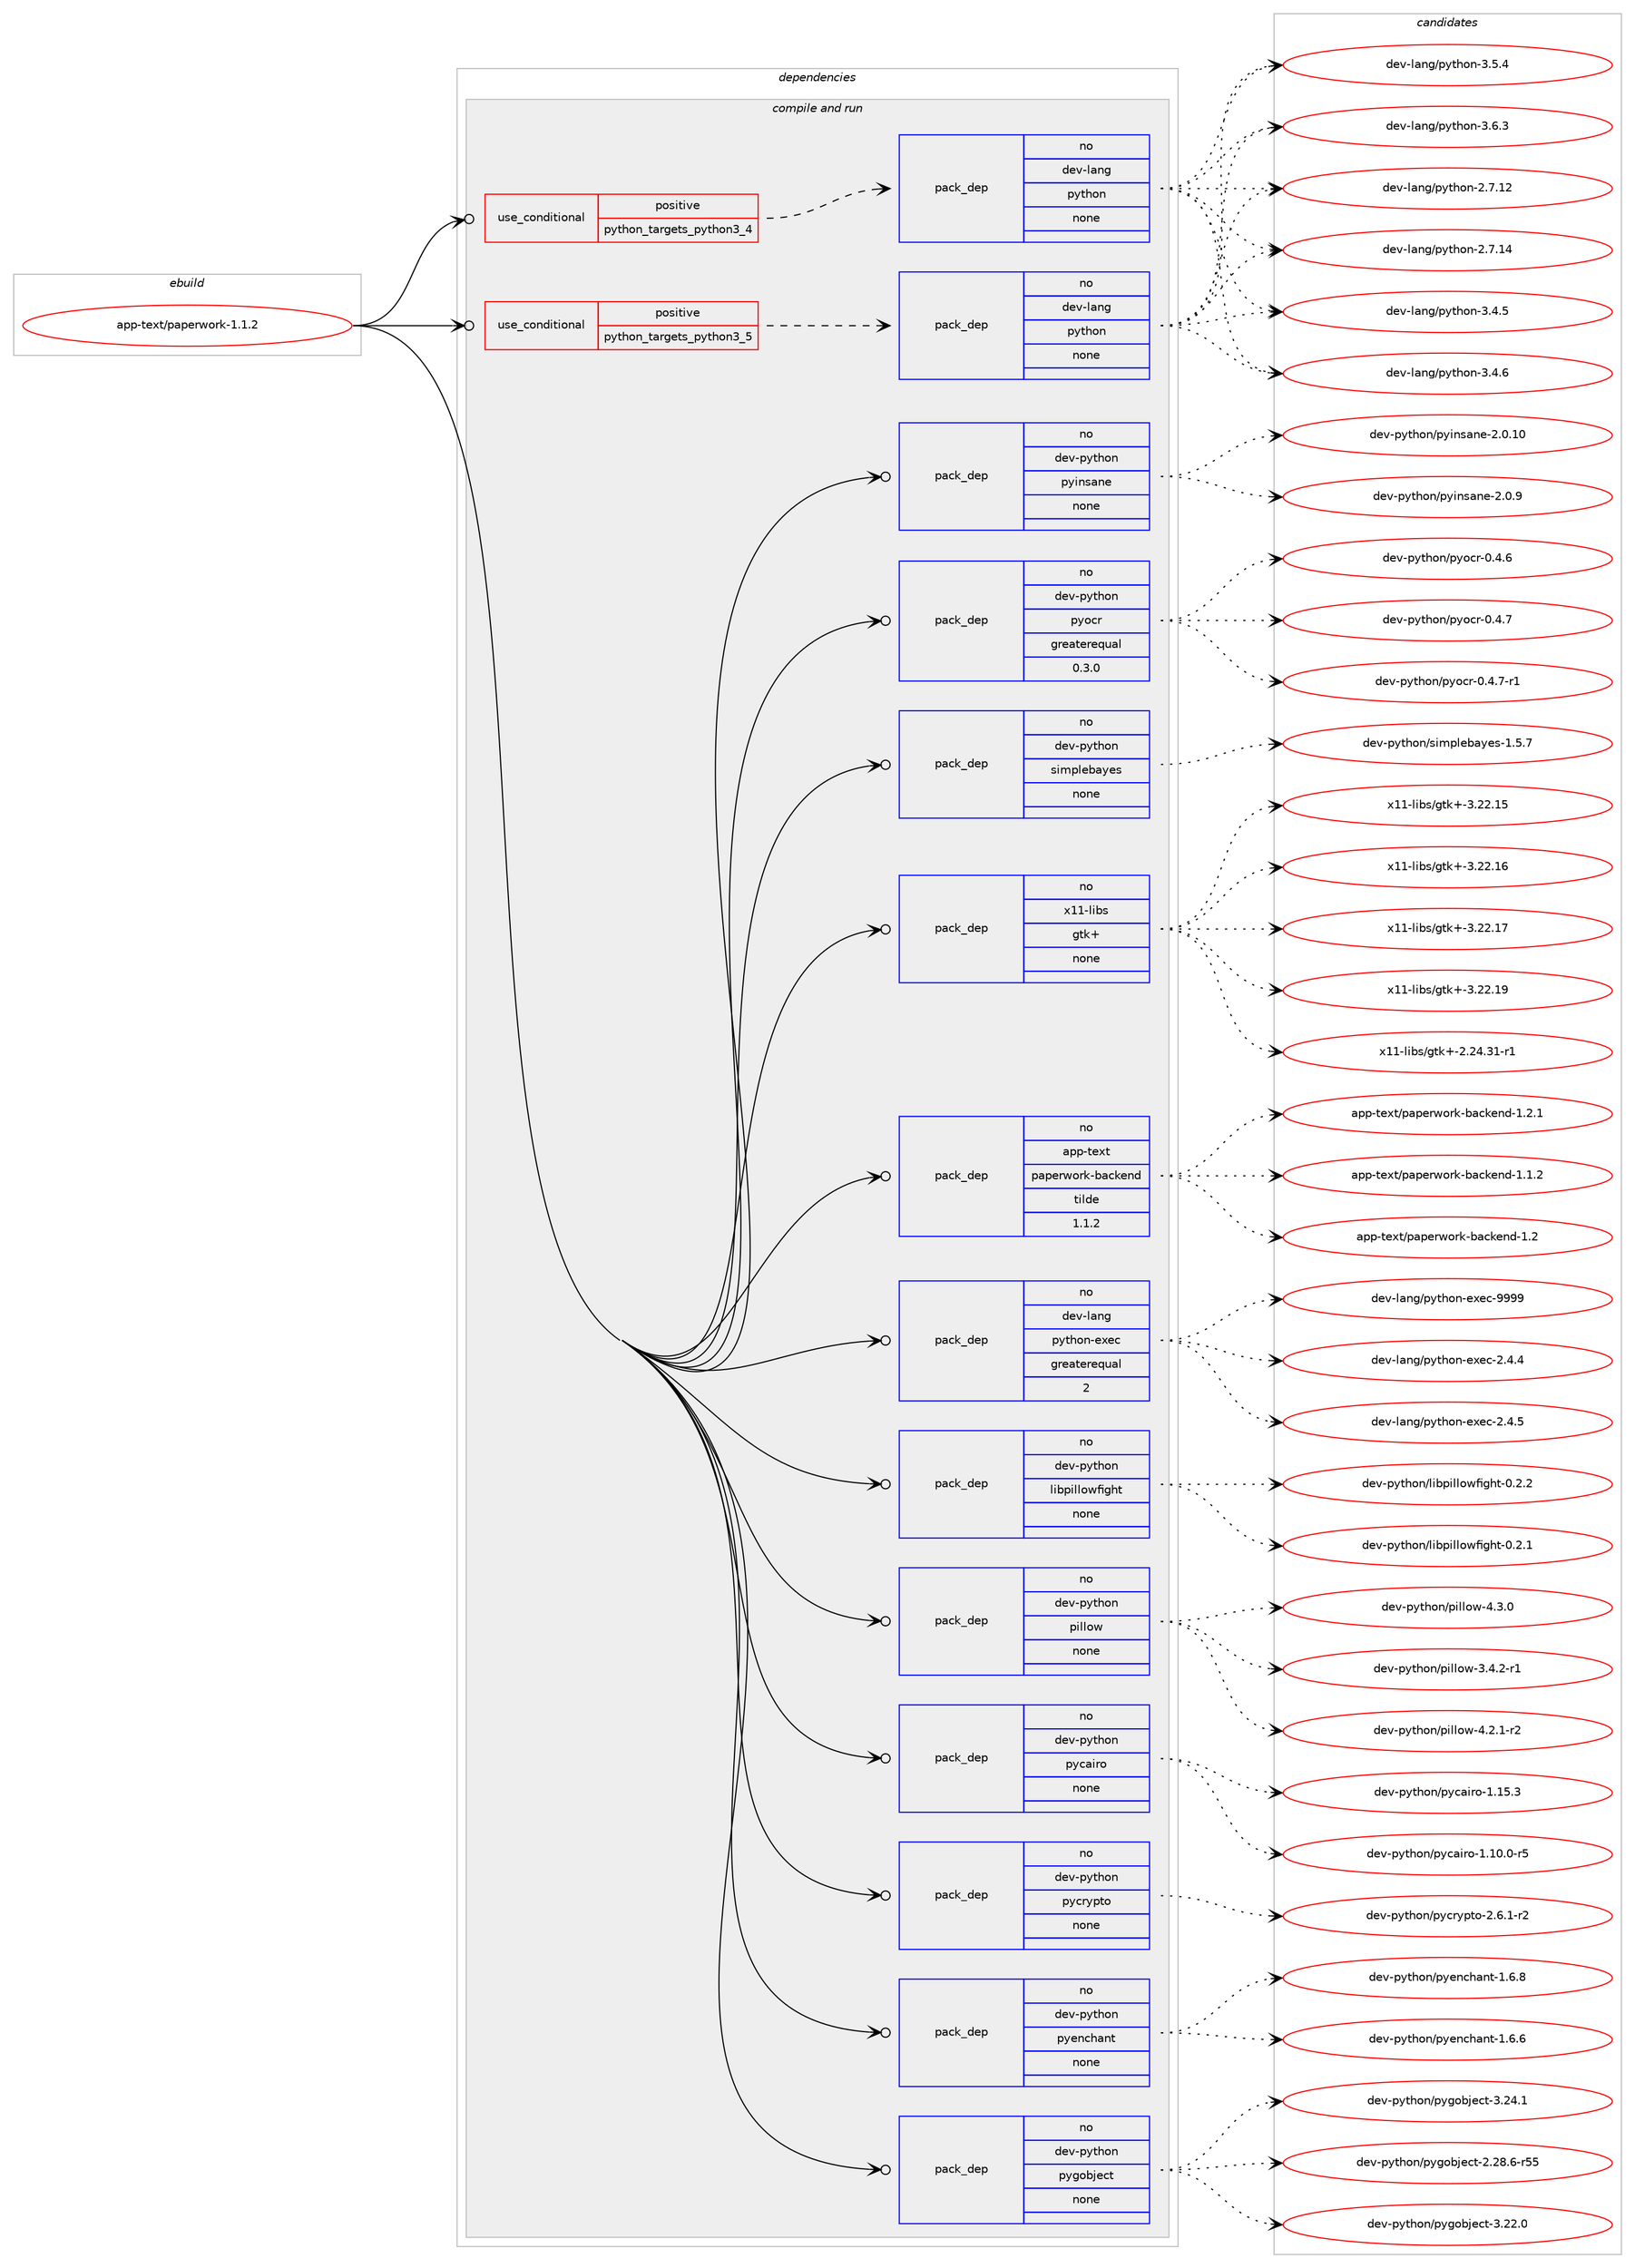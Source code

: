 digraph prolog {

# *************
# Graph options
# *************

newrank=true;
concentrate=true;
compound=true;
graph [rankdir=LR,fontname=Helvetica,fontsize=10,ranksep=1.5];#, ranksep=2.5, nodesep=0.2];
edge  [arrowhead=vee];
node  [fontname=Helvetica,fontsize=10];

# **********
# The ebuild
# **********

subgraph cluster_leftcol {
color=gray;
rank=same;
label=<<i>ebuild</i>>;
id [label="app-text/paperwork-1.1.2", color=red, width=4, href="../app-text/paperwork-1.1.2.svg"];
}

# ****************
# The dependencies
# ****************

subgraph cluster_midcol {
color=gray;
label=<<i>dependencies</i>>;
subgraph cluster_compile {
fillcolor="#eeeeee";
style=filled;
label=<<i>compile</i>>;
}
subgraph cluster_compileandrun {
fillcolor="#eeeeee";
style=filled;
label=<<i>compile and run</i>>;
subgraph cond14908 {
dependency59218 [label=<<TABLE BORDER="0" CELLBORDER="1" CELLSPACING="0" CELLPADDING="4"><TR><TD ROWSPAN="3" CELLPADDING="10">use_conditional</TD></TR><TR><TD>positive</TD></TR><TR><TD>python_targets_python3_4</TD></TR></TABLE>>, shape=none, color=red];
subgraph pack43204 {
dependency59219 [label=<<TABLE BORDER="0" CELLBORDER="1" CELLSPACING="0" CELLPADDING="4" WIDTH="220"><TR><TD ROWSPAN="6" CELLPADDING="30">pack_dep</TD></TR><TR><TD WIDTH="110">no</TD></TR><TR><TD>dev-lang</TD></TR><TR><TD>python</TD></TR><TR><TD>none</TD></TR><TR><TD></TD></TR></TABLE>>, shape=none, color=blue];
}
dependency59218:e -> dependency59219:w [weight=20,style="dashed",arrowhead="vee"];
}
id:e -> dependency59218:w [weight=20,style="solid",arrowhead="odotvee"];
subgraph cond14909 {
dependency59220 [label=<<TABLE BORDER="0" CELLBORDER="1" CELLSPACING="0" CELLPADDING="4"><TR><TD ROWSPAN="3" CELLPADDING="10">use_conditional</TD></TR><TR><TD>positive</TD></TR><TR><TD>python_targets_python3_5</TD></TR></TABLE>>, shape=none, color=red];
subgraph pack43205 {
dependency59221 [label=<<TABLE BORDER="0" CELLBORDER="1" CELLSPACING="0" CELLPADDING="4" WIDTH="220"><TR><TD ROWSPAN="6" CELLPADDING="30">pack_dep</TD></TR><TR><TD WIDTH="110">no</TD></TR><TR><TD>dev-lang</TD></TR><TR><TD>python</TD></TR><TR><TD>none</TD></TR><TR><TD></TD></TR></TABLE>>, shape=none, color=blue];
}
dependency59220:e -> dependency59221:w [weight=20,style="dashed",arrowhead="vee"];
}
id:e -> dependency59220:w [weight=20,style="solid",arrowhead="odotvee"];
subgraph pack43206 {
dependency59222 [label=<<TABLE BORDER="0" CELLBORDER="1" CELLSPACING="0" CELLPADDING="4" WIDTH="220"><TR><TD ROWSPAN="6" CELLPADDING="30">pack_dep</TD></TR><TR><TD WIDTH="110">no</TD></TR><TR><TD>app-text</TD></TR><TR><TD>paperwork-backend</TD></TR><TR><TD>tilde</TD></TR><TR><TD>1.1.2</TD></TR></TABLE>>, shape=none, color=blue];
}
id:e -> dependency59222:w [weight=20,style="solid",arrowhead="odotvee"];
subgraph pack43207 {
dependency59223 [label=<<TABLE BORDER="0" CELLBORDER="1" CELLSPACING="0" CELLPADDING="4" WIDTH="220"><TR><TD ROWSPAN="6" CELLPADDING="30">pack_dep</TD></TR><TR><TD WIDTH="110">no</TD></TR><TR><TD>dev-lang</TD></TR><TR><TD>python-exec</TD></TR><TR><TD>greaterequal</TD></TR><TR><TD>2</TD></TR></TABLE>>, shape=none, color=blue];
}
id:e -> dependency59223:w [weight=20,style="solid",arrowhead="odotvee"];
subgraph pack43208 {
dependency59224 [label=<<TABLE BORDER="0" CELLBORDER="1" CELLSPACING="0" CELLPADDING="4" WIDTH="220"><TR><TD ROWSPAN="6" CELLPADDING="30">pack_dep</TD></TR><TR><TD WIDTH="110">no</TD></TR><TR><TD>dev-python</TD></TR><TR><TD>libpillowfight</TD></TR><TR><TD>none</TD></TR><TR><TD></TD></TR></TABLE>>, shape=none, color=blue];
}
id:e -> dependency59224:w [weight=20,style="solid",arrowhead="odotvee"];
subgraph pack43209 {
dependency59225 [label=<<TABLE BORDER="0" CELLBORDER="1" CELLSPACING="0" CELLPADDING="4" WIDTH="220"><TR><TD ROWSPAN="6" CELLPADDING="30">pack_dep</TD></TR><TR><TD WIDTH="110">no</TD></TR><TR><TD>dev-python</TD></TR><TR><TD>pillow</TD></TR><TR><TD>none</TD></TR><TR><TD></TD></TR></TABLE>>, shape=none, color=blue];
}
id:e -> dependency59225:w [weight=20,style="solid",arrowhead="odotvee"];
subgraph pack43210 {
dependency59226 [label=<<TABLE BORDER="0" CELLBORDER="1" CELLSPACING="0" CELLPADDING="4" WIDTH="220"><TR><TD ROWSPAN="6" CELLPADDING="30">pack_dep</TD></TR><TR><TD WIDTH="110">no</TD></TR><TR><TD>dev-python</TD></TR><TR><TD>pycairo</TD></TR><TR><TD>none</TD></TR><TR><TD></TD></TR></TABLE>>, shape=none, color=blue];
}
id:e -> dependency59226:w [weight=20,style="solid",arrowhead="odotvee"];
subgraph pack43211 {
dependency59227 [label=<<TABLE BORDER="0" CELLBORDER="1" CELLSPACING="0" CELLPADDING="4" WIDTH="220"><TR><TD ROWSPAN="6" CELLPADDING="30">pack_dep</TD></TR><TR><TD WIDTH="110">no</TD></TR><TR><TD>dev-python</TD></TR><TR><TD>pycrypto</TD></TR><TR><TD>none</TD></TR><TR><TD></TD></TR></TABLE>>, shape=none, color=blue];
}
id:e -> dependency59227:w [weight=20,style="solid",arrowhead="odotvee"];
subgraph pack43212 {
dependency59228 [label=<<TABLE BORDER="0" CELLBORDER="1" CELLSPACING="0" CELLPADDING="4" WIDTH="220"><TR><TD ROWSPAN="6" CELLPADDING="30">pack_dep</TD></TR><TR><TD WIDTH="110">no</TD></TR><TR><TD>dev-python</TD></TR><TR><TD>pyenchant</TD></TR><TR><TD>none</TD></TR><TR><TD></TD></TR></TABLE>>, shape=none, color=blue];
}
id:e -> dependency59228:w [weight=20,style="solid",arrowhead="odotvee"];
subgraph pack43213 {
dependency59229 [label=<<TABLE BORDER="0" CELLBORDER="1" CELLSPACING="0" CELLPADDING="4" WIDTH="220"><TR><TD ROWSPAN="6" CELLPADDING="30">pack_dep</TD></TR><TR><TD WIDTH="110">no</TD></TR><TR><TD>dev-python</TD></TR><TR><TD>pygobject</TD></TR><TR><TD>none</TD></TR><TR><TD></TD></TR></TABLE>>, shape=none, color=blue];
}
id:e -> dependency59229:w [weight=20,style="solid",arrowhead="odotvee"];
subgraph pack43214 {
dependency59230 [label=<<TABLE BORDER="0" CELLBORDER="1" CELLSPACING="0" CELLPADDING="4" WIDTH="220"><TR><TD ROWSPAN="6" CELLPADDING="30">pack_dep</TD></TR><TR><TD WIDTH="110">no</TD></TR><TR><TD>dev-python</TD></TR><TR><TD>pyinsane</TD></TR><TR><TD>none</TD></TR><TR><TD></TD></TR></TABLE>>, shape=none, color=blue];
}
id:e -> dependency59230:w [weight=20,style="solid",arrowhead="odotvee"];
subgraph pack43215 {
dependency59231 [label=<<TABLE BORDER="0" CELLBORDER="1" CELLSPACING="0" CELLPADDING="4" WIDTH="220"><TR><TD ROWSPAN="6" CELLPADDING="30">pack_dep</TD></TR><TR><TD WIDTH="110">no</TD></TR><TR><TD>dev-python</TD></TR><TR><TD>pyocr</TD></TR><TR><TD>greaterequal</TD></TR><TR><TD>0.3.0</TD></TR></TABLE>>, shape=none, color=blue];
}
id:e -> dependency59231:w [weight=20,style="solid",arrowhead="odotvee"];
subgraph pack43216 {
dependency59232 [label=<<TABLE BORDER="0" CELLBORDER="1" CELLSPACING="0" CELLPADDING="4" WIDTH="220"><TR><TD ROWSPAN="6" CELLPADDING="30">pack_dep</TD></TR><TR><TD WIDTH="110">no</TD></TR><TR><TD>dev-python</TD></TR><TR><TD>simplebayes</TD></TR><TR><TD>none</TD></TR><TR><TD></TD></TR></TABLE>>, shape=none, color=blue];
}
id:e -> dependency59232:w [weight=20,style="solid",arrowhead="odotvee"];
subgraph pack43217 {
dependency59233 [label=<<TABLE BORDER="0" CELLBORDER="1" CELLSPACING="0" CELLPADDING="4" WIDTH="220"><TR><TD ROWSPAN="6" CELLPADDING="30">pack_dep</TD></TR><TR><TD WIDTH="110">no</TD></TR><TR><TD>x11-libs</TD></TR><TR><TD>gtk+</TD></TR><TR><TD>none</TD></TR><TR><TD></TD></TR></TABLE>>, shape=none, color=blue];
}
id:e -> dependency59233:w [weight=20,style="solid",arrowhead="odotvee"];
}
subgraph cluster_run {
fillcolor="#eeeeee";
style=filled;
label=<<i>run</i>>;
}
}

# **************
# The candidates
# **************

subgraph cluster_choices {
rank=same;
color=gray;
label=<<i>candidates</i>>;

subgraph choice43204 {
color=black;
nodesep=1;
choice10010111845108971101034711212111610411111045504655464950 [label="dev-lang/python-2.7.12", color=red, width=4,href="../dev-lang/python-2.7.12.svg"];
choice10010111845108971101034711212111610411111045504655464952 [label="dev-lang/python-2.7.14", color=red, width=4,href="../dev-lang/python-2.7.14.svg"];
choice100101118451089711010347112121116104111110455146524653 [label="dev-lang/python-3.4.5", color=red, width=4,href="../dev-lang/python-3.4.5.svg"];
choice100101118451089711010347112121116104111110455146524654 [label="dev-lang/python-3.4.6", color=red, width=4,href="../dev-lang/python-3.4.6.svg"];
choice100101118451089711010347112121116104111110455146534652 [label="dev-lang/python-3.5.4", color=red, width=4,href="../dev-lang/python-3.5.4.svg"];
choice100101118451089711010347112121116104111110455146544651 [label="dev-lang/python-3.6.3", color=red, width=4,href="../dev-lang/python-3.6.3.svg"];
dependency59219:e -> choice10010111845108971101034711212111610411111045504655464950:w [style=dotted,weight="100"];
dependency59219:e -> choice10010111845108971101034711212111610411111045504655464952:w [style=dotted,weight="100"];
dependency59219:e -> choice100101118451089711010347112121116104111110455146524653:w [style=dotted,weight="100"];
dependency59219:e -> choice100101118451089711010347112121116104111110455146524654:w [style=dotted,weight="100"];
dependency59219:e -> choice100101118451089711010347112121116104111110455146534652:w [style=dotted,weight="100"];
dependency59219:e -> choice100101118451089711010347112121116104111110455146544651:w [style=dotted,weight="100"];
}
subgraph choice43205 {
color=black;
nodesep=1;
choice10010111845108971101034711212111610411111045504655464950 [label="dev-lang/python-2.7.12", color=red, width=4,href="../dev-lang/python-2.7.12.svg"];
choice10010111845108971101034711212111610411111045504655464952 [label="dev-lang/python-2.7.14", color=red, width=4,href="../dev-lang/python-2.7.14.svg"];
choice100101118451089711010347112121116104111110455146524653 [label="dev-lang/python-3.4.5", color=red, width=4,href="../dev-lang/python-3.4.5.svg"];
choice100101118451089711010347112121116104111110455146524654 [label="dev-lang/python-3.4.6", color=red, width=4,href="../dev-lang/python-3.4.6.svg"];
choice100101118451089711010347112121116104111110455146534652 [label="dev-lang/python-3.5.4", color=red, width=4,href="../dev-lang/python-3.5.4.svg"];
choice100101118451089711010347112121116104111110455146544651 [label="dev-lang/python-3.6.3", color=red, width=4,href="../dev-lang/python-3.6.3.svg"];
dependency59221:e -> choice10010111845108971101034711212111610411111045504655464950:w [style=dotted,weight="100"];
dependency59221:e -> choice10010111845108971101034711212111610411111045504655464952:w [style=dotted,weight="100"];
dependency59221:e -> choice100101118451089711010347112121116104111110455146524653:w [style=dotted,weight="100"];
dependency59221:e -> choice100101118451089711010347112121116104111110455146524654:w [style=dotted,weight="100"];
dependency59221:e -> choice100101118451089711010347112121116104111110455146534652:w [style=dotted,weight="100"];
dependency59221:e -> choice100101118451089711010347112121116104111110455146544651:w [style=dotted,weight="100"];
}
subgraph choice43206 {
color=black;
nodesep=1;
choice9711211245116101120116471129711210111411911111410745989799107101110100454946494650 [label="app-text/paperwork-backend-1.1.2", color=red, width=4,href="../app-text/paperwork-backend-1.1.2.svg"];
choice971121124511610112011647112971121011141191111141074598979910710111010045494650 [label="app-text/paperwork-backend-1.2", color=red, width=4,href="../app-text/paperwork-backend-1.2.svg"];
choice9711211245116101120116471129711210111411911111410745989799107101110100454946504649 [label="app-text/paperwork-backend-1.2.1", color=red, width=4,href="../app-text/paperwork-backend-1.2.1.svg"];
dependency59222:e -> choice9711211245116101120116471129711210111411911111410745989799107101110100454946494650:w [style=dotted,weight="100"];
dependency59222:e -> choice971121124511610112011647112971121011141191111141074598979910710111010045494650:w [style=dotted,weight="100"];
dependency59222:e -> choice9711211245116101120116471129711210111411911111410745989799107101110100454946504649:w [style=dotted,weight="100"];
}
subgraph choice43207 {
color=black;
nodesep=1;
choice1001011184510897110103471121211161041111104510112010199455046524652 [label="dev-lang/python-exec-2.4.4", color=red, width=4,href="../dev-lang/python-exec-2.4.4.svg"];
choice1001011184510897110103471121211161041111104510112010199455046524653 [label="dev-lang/python-exec-2.4.5", color=red, width=4,href="../dev-lang/python-exec-2.4.5.svg"];
choice10010111845108971101034711212111610411111045101120101994557575757 [label="dev-lang/python-exec-9999", color=red, width=4,href="../dev-lang/python-exec-9999.svg"];
dependency59223:e -> choice1001011184510897110103471121211161041111104510112010199455046524652:w [style=dotted,weight="100"];
dependency59223:e -> choice1001011184510897110103471121211161041111104510112010199455046524653:w [style=dotted,weight="100"];
dependency59223:e -> choice10010111845108971101034711212111610411111045101120101994557575757:w [style=dotted,weight="100"];
}
subgraph choice43208 {
color=black;
nodesep=1;
choice100101118451121211161041111104710810598112105108108111119102105103104116454846504649 [label="dev-python/libpillowfight-0.2.1", color=red, width=4,href="../dev-python/libpillowfight-0.2.1.svg"];
choice100101118451121211161041111104710810598112105108108111119102105103104116454846504650 [label="dev-python/libpillowfight-0.2.2", color=red, width=4,href="../dev-python/libpillowfight-0.2.2.svg"];
dependency59224:e -> choice100101118451121211161041111104710810598112105108108111119102105103104116454846504649:w [style=dotted,weight="100"];
dependency59224:e -> choice100101118451121211161041111104710810598112105108108111119102105103104116454846504650:w [style=dotted,weight="100"];
}
subgraph choice43209 {
color=black;
nodesep=1;
choice10010111845112121116104111110471121051081081111194551465246504511449 [label="dev-python/pillow-3.4.2-r1", color=red, width=4,href="../dev-python/pillow-3.4.2-r1.svg"];
choice10010111845112121116104111110471121051081081111194552465046494511450 [label="dev-python/pillow-4.2.1-r2", color=red, width=4,href="../dev-python/pillow-4.2.1-r2.svg"];
choice1001011184511212111610411111047112105108108111119455246514648 [label="dev-python/pillow-4.3.0", color=red, width=4,href="../dev-python/pillow-4.3.0.svg"];
dependency59225:e -> choice10010111845112121116104111110471121051081081111194551465246504511449:w [style=dotted,weight="100"];
dependency59225:e -> choice10010111845112121116104111110471121051081081111194552465046494511450:w [style=dotted,weight="100"];
dependency59225:e -> choice1001011184511212111610411111047112105108108111119455246514648:w [style=dotted,weight="100"];
}
subgraph choice43210 {
color=black;
nodesep=1;
choice10010111845112121116104111110471121219997105114111454946494846484511453 [label="dev-python/pycairo-1.10.0-r5", color=red, width=4,href="../dev-python/pycairo-1.10.0-r5.svg"];
choice1001011184511212111610411111047112121999710511411145494649534651 [label="dev-python/pycairo-1.15.3", color=red, width=4,href="../dev-python/pycairo-1.15.3.svg"];
dependency59226:e -> choice10010111845112121116104111110471121219997105114111454946494846484511453:w [style=dotted,weight="100"];
dependency59226:e -> choice1001011184511212111610411111047112121999710511411145494649534651:w [style=dotted,weight="100"];
}
subgraph choice43211 {
color=black;
nodesep=1;
choice1001011184511212111610411111047112121991141211121161114550465446494511450 [label="dev-python/pycrypto-2.6.1-r2", color=red, width=4,href="../dev-python/pycrypto-2.6.1-r2.svg"];
dependency59227:e -> choice1001011184511212111610411111047112121991141211121161114550465446494511450:w [style=dotted,weight="100"];
}
subgraph choice43212 {
color=black;
nodesep=1;
choice10010111845112121116104111110471121211011109910497110116454946544654 [label="dev-python/pyenchant-1.6.6", color=red, width=4,href="../dev-python/pyenchant-1.6.6.svg"];
choice10010111845112121116104111110471121211011109910497110116454946544656 [label="dev-python/pyenchant-1.6.8", color=red, width=4,href="../dev-python/pyenchant-1.6.8.svg"];
dependency59228:e -> choice10010111845112121116104111110471121211011109910497110116454946544654:w [style=dotted,weight="100"];
dependency59228:e -> choice10010111845112121116104111110471121211011109910497110116454946544656:w [style=dotted,weight="100"];
}
subgraph choice43213 {
color=black;
nodesep=1;
choice1001011184511212111610411111047112121103111981061019911645504650564654451145353 [label="dev-python/pygobject-2.28.6-r55", color=red, width=4,href="../dev-python/pygobject-2.28.6-r55.svg"];
choice1001011184511212111610411111047112121103111981061019911645514650504648 [label="dev-python/pygobject-3.22.0", color=red, width=4,href="../dev-python/pygobject-3.22.0.svg"];
choice1001011184511212111610411111047112121103111981061019911645514650524649 [label="dev-python/pygobject-3.24.1", color=red, width=4,href="../dev-python/pygobject-3.24.1.svg"];
dependency59229:e -> choice1001011184511212111610411111047112121103111981061019911645504650564654451145353:w [style=dotted,weight="100"];
dependency59229:e -> choice1001011184511212111610411111047112121103111981061019911645514650504648:w [style=dotted,weight="100"];
dependency59229:e -> choice1001011184511212111610411111047112121103111981061019911645514650524649:w [style=dotted,weight="100"];
}
subgraph choice43214 {
color=black;
nodesep=1;
choice10010111845112121116104111110471121211051101159711010145504648464948 [label="dev-python/pyinsane-2.0.10", color=red, width=4,href="../dev-python/pyinsane-2.0.10.svg"];
choice100101118451121211161041111104711212110511011597110101455046484657 [label="dev-python/pyinsane-2.0.9", color=red, width=4,href="../dev-python/pyinsane-2.0.9.svg"];
dependency59230:e -> choice10010111845112121116104111110471121211051101159711010145504648464948:w [style=dotted,weight="100"];
dependency59230:e -> choice100101118451121211161041111104711212110511011597110101455046484657:w [style=dotted,weight="100"];
}
subgraph choice43215 {
color=black;
nodesep=1;
choice100101118451121211161041111104711212111199114454846524654 [label="dev-python/pyocr-0.4.6", color=red, width=4,href="../dev-python/pyocr-0.4.6.svg"];
choice100101118451121211161041111104711212111199114454846524655 [label="dev-python/pyocr-0.4.7", color=red, width=4,href="../dev-python/pyocr-0.4.7.svg"];
choice1001011184511212111610411111047112121111991144548465246554511449 [label="dev-python/pyocr-0.4.7-r1", color=red, width=4,href="../dev-python/pyocr-0.4.7-r1.svg"];
dependency59231:e -> choice100101118451121211161041111104711212111199114454846524654:w [style=dotted,weight="100"];
dependency59231:e -> choice100101118451121211161041111104711212111199114454846524655:w [style=dotted,weight="100"];
dependency59231:e -> choice1001011184511212111610411111047112121111991144548465246554511449:w [style=dotted,weight="100"];
}
subgraph choice43216 {
color=black;
nodesep=1;
choice10010111845112121116104111110471151051091121081019897121101115454946534655 [label="dev-python/simplebayes-1.5.7", color=red, width=4,href="../dev-python/simplebayes-1.5.7.svg"];
dependency59232:e -> choice10010111845112121116104111110471151051091121081019897121101115454946534655:w [style=dotted,weight="100"];
}
subgraph choice43217 {
color=black;
nodesep=1;
choice12049494510810598115471031161074345504650524651494511449 [label="x11-libs/gtk+-2.24.31-r1", color=red, width=4,href="../x11-libs/gtk+-2.24.31-r1.svg"];
choice1204949451081059811547103116107434551465050464953 [label="x11-libs/gtk+-3.22.15", color=red, width=4,href="../x11-libs/gtk+-3.22.15.svg"];
choice1204949451081059811547103116107434551465050464954 [label="x11-libs/gtk+-3.22.16", color=red, width=4,href="../x11-libs/gtk+-3.22.16.svg"];
choice1204949451081059811547103116107434551465050464955 [label="x11-libs/gtk+-3.22.17", color=red, width=4,href="../x11-libs/gtk+-3.22.17.svg"];
choice1204949451081059811547103116107434551465050464957 [label="x11-libs/gtk+-3.22.19", color=red, width=4,href="../x11-libs/gtk+-3.22.19.svg"];
dependency59233:e -> choice12049494510810598115471031161074345504650524651494511449:w [style=dotted,weight="100"];
dependency59233:e -> choice1204949451081059811547103116107434551465050464953:w [style=dotted,weight="100"];
dependency59233:e -> choice1204949451081059811547103116107434551465050464954:w [style=dotted,weight="100"];
dependency59233:e -> choice1204949451081059811547103116107434551465050464955:w [style=dotted,weight="100"];
dependency59233:e -> choice1204949451081059811547103116107434551465050464957:w [style=dotted,weight="100"];
}
}

}
